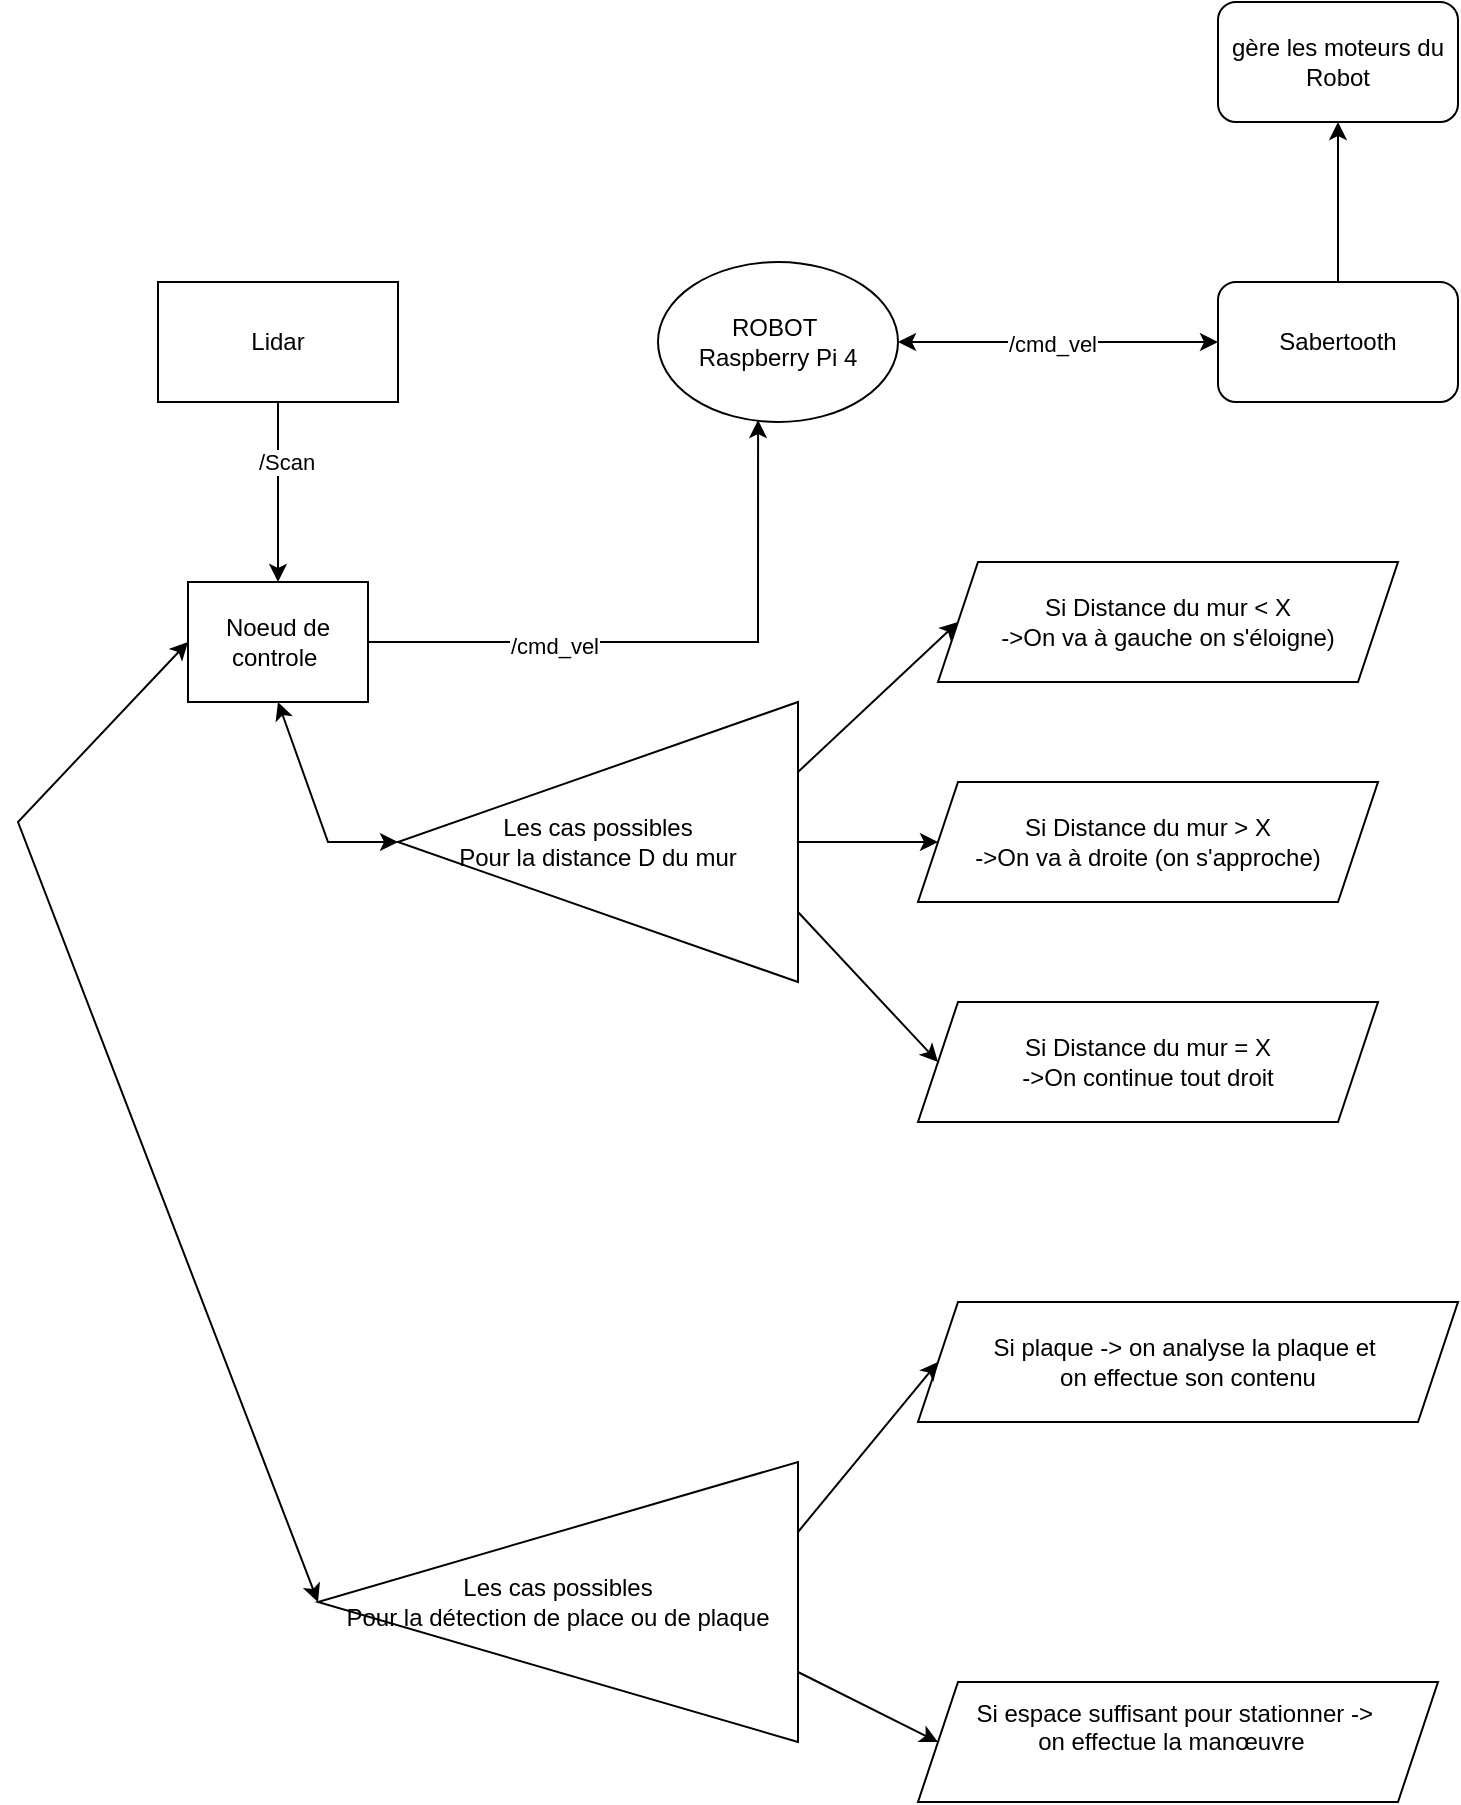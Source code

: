 <mxfile version="24.0.6" type="github">
  <diagram name="Page-1" id="pqYsJjLV0sjG2vcuNIHi">
    <mxGraphModel dx="1908" dy="1134" grid="1" gridSize="10" guides="1" tooltips="1" connect="1" arrows="1" fold="1" page="1" pageScale="1" pageWidth="827" pageHeight="1169" math="0" shadow="0">
      <root>
        <mxCell id="0" />
        <mxCell id="1" parent="0" />
        <mxCell id="1WCm-Cpkvk3M9RwOfkaT-1" value="ROBOT&amp;nbsp;&lt;div&gt;Raspberry Pi 4&lt;/div&gt;" style="ellipse;whiteSpace=wrap;html=1;" parent="1" vertex="1">
          <mxGeometry x="340" y="280" width="120" height="80" as="geometry" />
        </mxCell>
        <mxCell id="1WCm-Cpkvk3M9RwOfkaT-277" style="edgeStyle=orthogonalEdgeStyle;rounded=0;orthogonalLoop=1;jettySize=auto;html=1;entryX=0.5;entryY=0;entryDx=0;entryDy=0;" parent="1" source="1WCm-Cpkvk3M9RwOfkaT-2" target="1WCm-Cpkvk3M9RwOfkaT-9" edge="1">
          <mxGeometry relative="1" as="geometry">
            <Array as="points">
              <mxPoint x="150" y="440" />
            </Array>
          </mxGeometry>
        </mxCell>
        <mxCell id="1WCm-Cpkvk3M9RwOfkaT-278" value="/Scan" style="edgeLabel;html=1;align=center;verticalAlign=middle;resizable=0;points=[];" parent="1WCm-Cpkvk3M9RwOfkaT-277" vertex="1" connectable="0">
          <mxGeometry x="-0.329" y="4" relative="1" as="geometry">
            <mxPoint as="offset" />
          </mxGeometry>
        </mxCell>
        <mxCell id="1WCm-Cpkvk3M9RwOfkaT-2" value="Lidar" style="rounded=0;whiteSpace=wrap;html=1;" parent="1" vertex="1">
          <mxGeometry x="90" y="290" width="120" height="60" as="geometry" />
        </mxCell>
        <mxCell id="1WCm-Cpkvk3M9RwOfkaT-289" value="" style="edgeStyle=orthogonalEdgeStyle;rounded=0;orthogonalLoop=1;jettySize=auto;html=1;" parent="1" source="1WCm-Cpkvk3M9RwOfkaT-5" target="1WCm-Cpkvk3M9RwOfkaT-288" edge="1">
          <mxGeometry relative="1" as="geometry" />
        </mxCell>
        <mxCell id="1WCm-Cpkvk3M9RwOfkaT-5" value="Sabertooth" style="rounded=1;whiteSpace=wrap;html=1;" parent="1" vertex="1">
          <mxGeometry x="620" y="290" width="120" height="60" as="geometry" />
        </mxCell>
        <mxCell id="1WCm-Cpkvk3M9RwOfkaT-7" value="" style="endArrow=classic;startArrow=classic;html=1;rounded=0;exitX=1;exitY=0.5;exitDx=0;exitDy=0;entryX=0;entryY=0.5;entryDx=0;entryDy=0;" parent="1" source="1WCm-Cpkvk3M9RwOfkaT-1" target="1WCm-Cpkvk3M9RwOfkaT-5" edge="1">
          <mxGeometry width="50" height="50" relative="1" as="geometry">
            <mxPoint x="510" y="340" as="sourcePoint" />
            <mxPoint x="560" y="290" as="targetPoint" />
          </mxGeometry>
        </mxCell>
        <mxCell id="1WCm-Cpkvk3M9RwOfkaT-8" value="/cmd_vel" style="edgeLabel;html=1;align=center;verticalAlign=middle;resizable=0;points=[];" parent="1WCm-Cpkvk3M9RwOfkaT-7" vertex="1" connectable="0">
          <mxGeometry x="-0.037" y="-1" relative="1" as="geometry">
            <mxPoint as="offset" />
          </mxGeometry>
        </mxCell>
        <mxCell id="1WCm-Cpkvk3M9RwOfkaT-9" value="Noeud de controle&amp;nbsp;" style="rounded=0;whiteSpace=wrap;html=1;" parent="1" vertex="1">
          <mxGeometry x="105" y="440" width="90" height="60" as="geometry" />
        </mxCell>
        <mxCell id="1WCm-Cpkvk3M9RwOfkaT-10" style="edgeStyle=orthogonalEdgeStyle;rounded=0;orthogonalLoop=1;jettySize=auto;html=1;entryX=0.417;entryY=0.988;entryDx=0;entryDy=0;entryPerimeter=0;" parent="1" source="1WCm-Cpkvk3M9RwOfkaT-9" target="1WCm-Cpkvk3M9RwOfkaT-1" edge="1">
          <mxGeometry relative="1" as="geometry" />
        </mxCell>
        <mxCell id="1WCm-Cpkvk3M9RwOfkaT-279" value="/cmd_vel" style="edgeLabel;html=1;align=center;verticalAlign=middle;resizable=0;points=[];" parent="1WCm-Cpkvk3M9RwOfkaT-10" vertex="1" connectable="0">
          <mxGeometry x="-0.399" y="-2" relative="1" as="geometry">
            <mxPoint x="1" as="offset" />
          </mxGeometry>
        </mxCell>
        <mxCell id="1WCm-Cpkvk3M9RwOfkaT-19" style="edgeStyle=orthogonalEdgeStyle;rounded=0;orthogonalLoop=1;jettySize=auto;html=1;" parent="1" source="1WCm-Cpkvk3M9RwOfkaT-11" target="1WCm-Cpkvk3M9RwOfkaT-17" edge="1">
          <mxGeometry relative="1" as="geometry" />
        </mxCell>
        <mxCell id="1WCm-Cpkvk3M9RwOfkaT-11" value="Les cas possibles&lt;div&gt;Pour la distance D du mur&lt;/div&gt;" style="triangle;whiteSpace=wrap;html=1;direction=west;" parent="1" vertex="1">
          <mxGeometry x="210" y="500" width="200" height="140" as="geometry" />
        </mxCell>
        <mxCell id="1WCm-Cpkvk3M9RwOfkaT-14" value="" style="endArrow=classic;html=1;rounded=0;entryX=0;entryY=0.5;entryDx=0;entryDy=0;exitX=0;exitY=0.75;exitDx=0;exitDy=0;" parent="1" source="1WCm-Cpkvk3M9RwOfkaT-11" target="1WCm-Cpkvk3M9RwOfkaT-16" edge="1">
          <mxGeometry width="50" height="50" relative="1" as="geometry">
            <mxPoint x="340" y="540" as="sourcePoint" />
            <mxPoint x="470" y="490" as="targetPoint" />
          </mxGeometry>
        </mxCell>
        <mxCell id="1WCm-Cpkvk3M9RwOfkaT-16" value="Si Distance du mur &amp;lt; X&lt;div&gt;-&amp;gt;On va à gauche on s&#39;éloigne)&lt;/div&gt;" style="shape=parallelogram;perimeter=parallelogramPerimeter;whiteSpace=wrap;html=1;fixedSize=1;" parent="1" vertex="1">
          <mxGeometry x="480" y="430" width="230" height="60" as="geometry" />
        </mxCell>
        <mxCell id="1WCm-Cpkvk3M9RwOfkaT-17" value="Si Distance du mur &amp;gt; X&lt;div&gt;-&amp;gt;On va à droite (on s&#39;approche)&lt;/div&gt;" style="shape=parallelogram;perimeter=parallelogramPerimeter;whiteSpace=wrap;html=1;fixedSize=1;" parent="1" vertex="1">
          <mxGeometry x="470" y="540" width="230" height="60" as="geometry" />
        </mxCell>
        <mxCell id="1WCm-Cpkvk3M9RwOfkaT-18" value="Si Distance du mur = X&lt;div&gt;-&amp;gt;On continue tout droit&lt;/div&gt;" style="shape=parallelogram;perimeter=parallelogramPerimeter;whiteSpace=wrap;html=1;fixedSize=1;" parent="1" vertex="1">
          <mxGeometry x="470" y="650" width="230" height="60" as="geometry" />
        </mxCell>
        <mxCell id="1WCm-Cpkvk3M9RwOfkaT-22" value="" style="endArrow=classic;html=1;rounded=0;exitX=0;exitY=0.25;exitDx=0;exitDy=0;entryX=0;entryY=0.5;entryDx=0;entryDy=0;" parent="1" source="1WCm-Cpkvk3M9RwOfkaT-11" target="1WCm-Cpkvk3M9RwOfkaT-18" edge="1">
          <mxGeometry width="50" height="50" relative="1" as="geometry">
            <mxPoint x="390" y="600" as="sourcePoint" />
            <mxPoint x="440" y="550" as="targetPoint" />
          </mxGeometry>
        </mxCell>
        <mxCell id="1WCm-Cpkvk3M9RwOfkaT-23" value="" style="endArrow=classic;startArrow=classic;html=1;rounded=0;exitX=0.5;exitY=1;exitDx=0;exitDy=0;entryX=1;entryY=0.5;entryDx=0;entryDy=0;" parent="1" source="1WCm-Cpkvk3M9RwOfkaT-9" target="1WCm-Cpkvk3M9RwOfkaT-11" edge="1">
          <mxGeometry width="50" height="50" relative="1" as="geometry">
            <mxPoint x="410" y="470" as="sourcePoint" />
            <mxPoint x="460" y="420" as="targetPoint" />
            <Array as="points">
              <mxPoint x="175" y="570" />
            </Array>
          </mxGeometry>
        </mxCell>
        <mxCell id="1WCm-Cpkvk3M9RwOfkaT-281" value="Les cas possibles&lt;div&gt;Pour la détection de place ou de plaque&lt;/div&gt;" style="triangle;whiteSpace=wrap;html=1;direction=west;" parent="1" vertex="1">
          <mxGeometry x="170" y="880" width="240" height="140" as="geometry" />
        </mxCell>
        <mxCell id="1WCm-Cpkvk3M9RwOfkaT-282" value="" style="endArrow=classic;startArrow=classic;html=1;rounded=0;exitX=1;exitY=0.5;exitDx=0;exitDy=0;entryX=0;entryY=0.5;entryDx=0;entryDy=0;" parent="1" source="1WCm-Cpkvk3M9RwOfkaT-281" target="1WCm-Cpkvk3M9RwOfkaT-9" edge="1">
          <mxGeometry width="50" height="50" relative="1" as="geometry">
            <mxPoint x="500" y="640" as="sourcePoint" />
            <mxPoint x="550" y="590" as="targetPoint" />
            <Array as="points">
              <mxPoint x="20" y="560" />
            </Array>
          </mxGeometry>
        </mxCell>
        <mxCell id="1WCm-Cpkvk3M9RwOfkaT-283" value="Si plaque -&amp;gt; on analyse la plaque et&amp;nbsp;&lt;div&gt;on effectue son contenu&lt;/div&gt;" style="shape=parallelogram;perimeter=parallelogramPerimeter;whiteSpace=wrap;html=1;fixedSize=1;" parent="1" vertex="1">
          <mxGeometry x="470" y="800" width="270" height="60" as="geometry" />
        </mxCell>
        <mxCell id="1WCm-Cpkvk3M9RwOfkaT-284" value="" style="endArrow=classic;html=1;rounded=0;exitX=0;exitY=0.75;exitDx=0;exitDy=0;entryX=0;entryY=0.5;entryDx=0;entryDy=0;" parent="1" source="1WCm-Cpkvk3M9RwOfkaT-281" target="1WCm-Cpkvk3M9RwOfkaT-283" edge="1">
          <mxGeometry width="50" height="50" relative="1" as="geometry">
            <mxPoint x="500" y="710" as="sourcePoint" />
            <mxPoint x="550" y="660" as="targetPoint" />
          </mxGeometry>
        </mxCell>
        <mxCell id="1WCm-Cpkvk3M9RwOfkaT-286" value="Si espace suffisant pour stationner -&amp;gt;&amp;nbsp;&lt;div&gt;on effectue la manœuvre&amp;nbsp;&amp;nbsp;&lt;div&gt;&lt;div&gt;&lt;br&gt;&lt;/div&gt;&lt;/div&gt;&lt;/div&gt;" style="shape=parallelogram;perimeter=parallelogramPerimeter;whiteSpace=wrap;html=1;fixedSize=1;" parent="1" vertex="1">
          <mxGeometry x="470" y="990" width="260" height="60" as="geometry" />
        </mxCell>
        <mxCell id="1WCm-Cpkvk3M9RwOfkaT-287" value="" style="endArrow=classic;html=1;rounded=0;exitX=0;exitY=0.25;exitDx=0;exitDy=0;entryX=0;entryY=0.5;entryDx=0;entryDy=0;" parent="1" source="1WCm-Cpkvk3M9RwOfkaT-281" target="1WCm-Cpkvk3M9RwOfkaT-286" edge="1">
          <mxGeometry width="50" height="50" relative="1" as="geometry">
            <mxPoint x="660" y="710" as="sourcePoint" />
            <mxPoint x="710" y="660" as="targetPoint" />
          </mxGeometry>
        </mxCell>
        <mxCell id="1WCm-Cpkvk3M9RwOfkaT-288" value="gère les moteurs du Robot" style="whiteSpace=wrap;html=1;rounded=1;" parent="1" vertex="1">
          <mxGeometry x="620" y="150" width="120" height="60" as="geometry" />
        </mxCell>
      </root>
    </mxGraphModel>
  </diagram>
</mxfile>
